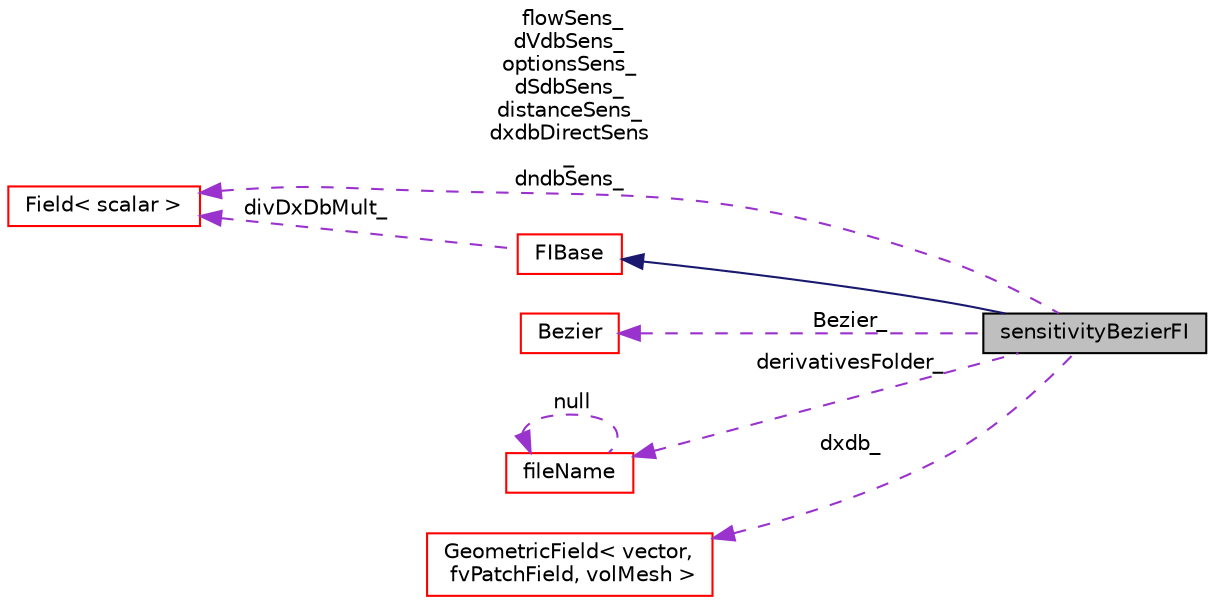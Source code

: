 digraph "sensitivityBezierFI"
{
  bgcolor="transparent";
  edge [fontname="Helvetica",fontsize="10",labelfontname="Helvetica",labelfontsize="10"];
  node [fontname="Helvetica",fontsize="10",shape=record];
  rankdir="LR";
  Node1 [label="sensitivityBezierFI",height=0.2,width=0.4,color="black", fillcolor="grey75", style="filled" fontcolor="black"];
  Node2 -> Node1 [dir="back",color="midnightblue",fontsize="10",style="solid",fontname="Helvetica"];
  Node2 [label="FIBase",height=0.2,width=0.4,color="red",URL="$classFoam_1_1incompressible_1_1FIBase.html",tooltip="Base class for Field Integral-based sensitivity derivatives. "];
  Node3 -> Node2 [dir="back",color="darkorchid3",fontsize="10",style="dashed",label=" divDxDbMult_" ,fontname="Helvetica"];
  Node3 [label="Field\< scalar \>",height=0.2,width=0.4,color="red",URL="$classFoam_1_1Field.html"];
  Node4 -> Node1 [dir="back",color="darkorchid3",fontsize="10",style="dashed",label=" Bezier_" ,fontname="Helvetica"];
  Node4 [label="Bezier",height=0.2,width=0.4,color="red",URL="$classFoam_1_1Bezier.html",tooltip="Calculation of adjoint based sensitivities for Bezier control points. "];
  Node5 -> Node1 [dir="back",color="darkorchid3",fontsize="10",style="dashed",label=" derivativesFolder_" ,fontname="Helvetica"];
  Node5 [label="fileName",height=0.2,width=0.4,color="red",URL="$classFoam_1_1fileName.html",tooltip="A class for handling file names. "];
  Node5 -> Node5 [dir="back",color="darkorchid3",fontsize="10",style="dashed",label=" null" ,fontname="Helvetica"];
  Node3 -> Node1 [dir="back",color="darkorchid3",fontsize="10",style="dashed",label=" flowSens_\ndVdbSens_\noptionsSens_\ndSdbSens_\ndistanceSens_\ndxdbDirectSens\l_\ndndbSens_" ,fontname="Helvetica"];
  Node6 -> Node1 [dir="back",color="darkorchid3",fontsize="10",style="dashed",label=" dxdb_" ,fontname="Helvetica"];
  Node6 [label="GeometricField\< vector,\l fvPatchField, volMesh \>",height=0.2,width=0.4,color="red",URL="$classFoam_1_1GeometricField.html"];
}
